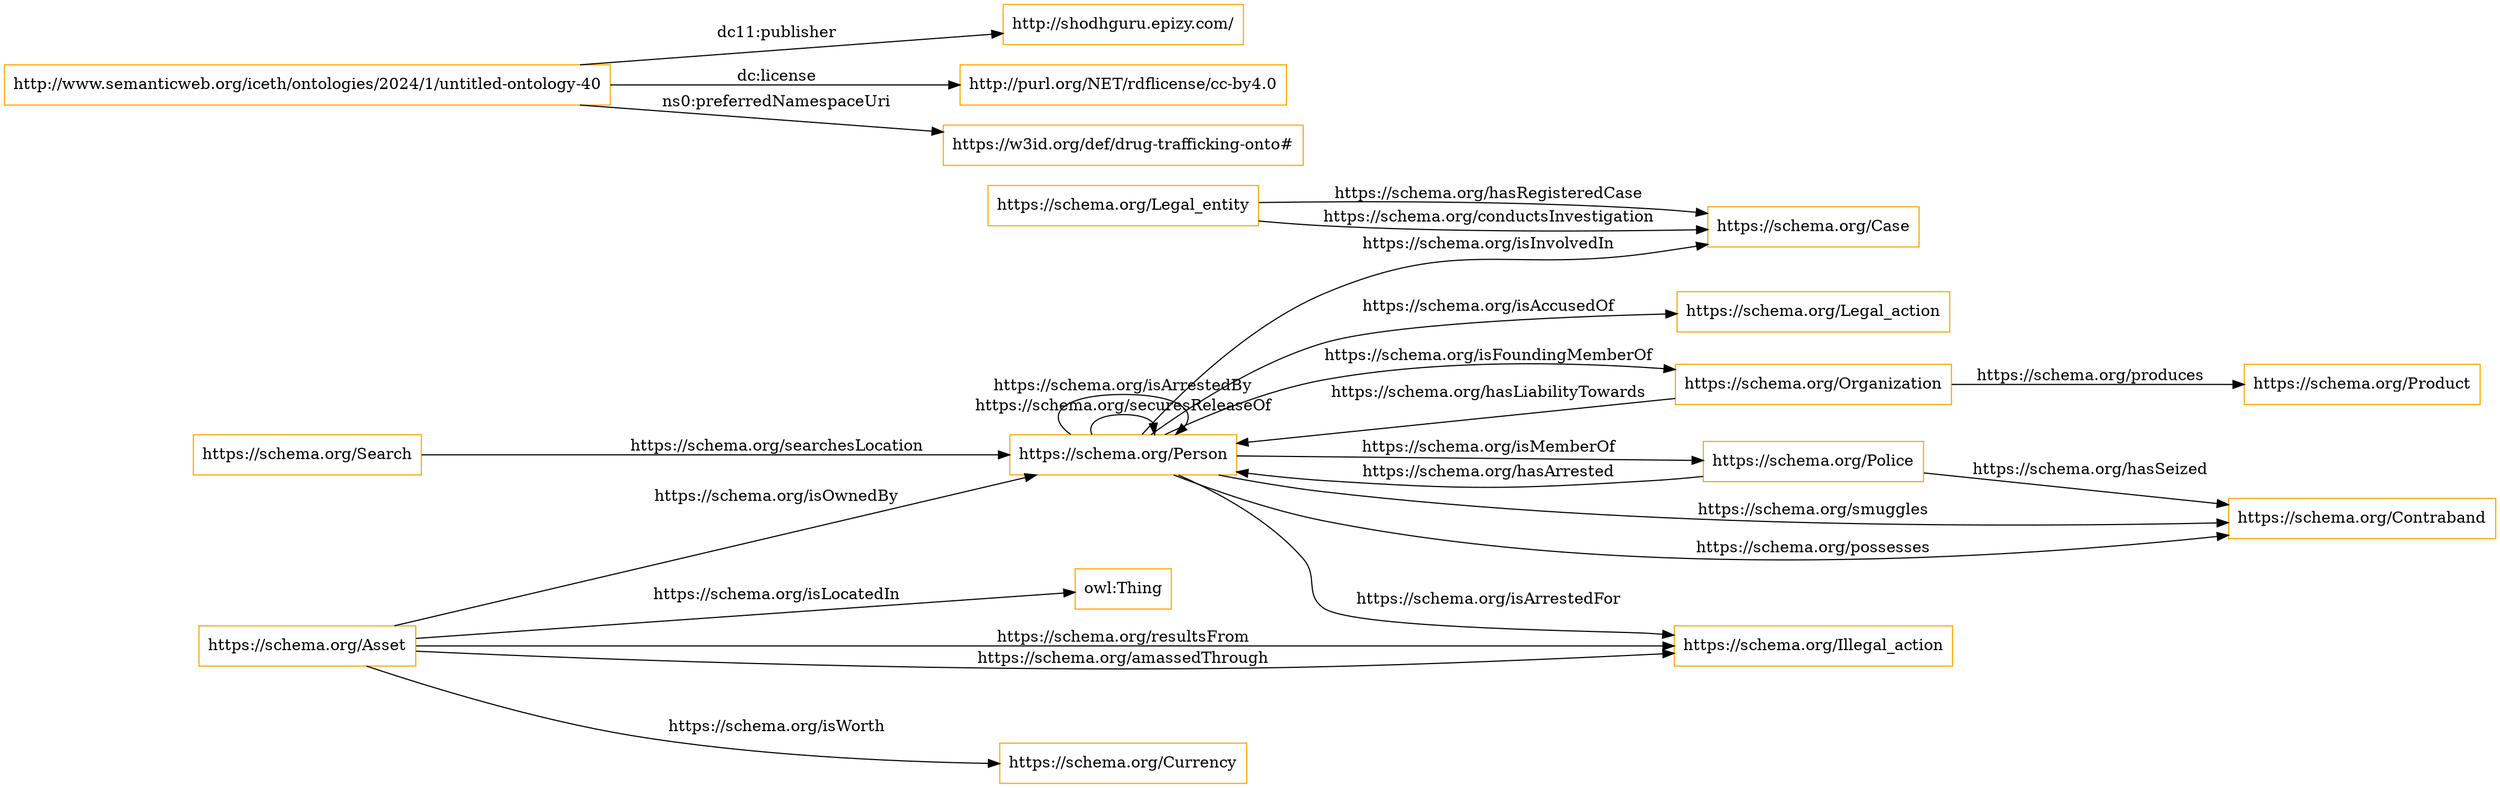 digraph ar2dtool_diagram { 
rankdir=LR;
size="1501"
node [shape = rectangle, color="orange"]; "https://schema.org/Legal_entity" "https://schema.org/Illegal_action" "https://schema.org/Legal_action" "https://schema.org/Police" "https://schema.org/Currency" "https://schema.org/Product" "https://schema.org/Contraband" "https://schema.org/Person" "https://schema.org/Search" "https://schema.org/Organization" "https://schema.org/Asset" "https://schema.org/Case" ; /*classes style*/
	"http://www.semanticweb.org/iceth/ontologies/2024/1/untitled-ontology-40" -> "http://shodhguru.epizy.com/" [ label = "dc11:publisher" ];
	"http://www.semanticweb.org/iceth/ontologies/2024/1/untitled-ontology-40" -> "http://purl.org/NET/rdflicense/cc-by4.0" [ label = "dc:license" ];
	"http://www.semanticweb.org/iceth/ontologies/2024/1/untitled-ontology-40" -> "https://w3id.org/def/drug-trafficking-onto#" [ label = "ns0:preferredNamespaceUri" ];
	"https://schema.org/Person" -> "https://schema.org/Police" [ label = "https://schema.org/isMemberOf" ];
	"https://schema.org/Organization" -> "https://schema.org/Person" [ label = "https://schema.org/hasLiabilityTowards" ];
	"https://schema.org/Person" -> "https://schema.org/Contraband" [ label = "https://schema.org/smuggles" ];
	"https://schema.org/Asset" -> "https://schema.org/Person" [ label = "https://schema.org/isOwnedBy" ];
	"https://schema.org/Police" -> "https://schema.org/Person" [ label = "https://schema.org/hasArrested" ];
	"https://schema.org/Person" -> "https://schema.org/Person" [ label = "https://schema.org/securesReleaseOf" ];
	"https://schema.org/Asset" -> "https://schema.org/Illegal_action" [ label = "https://schema.org/resultsFrom" ];
	"https://schema.org/Person" -> "https://schema.org/Legal_action" [ label = "https://schema.org/isAccusedOf" ];
	"https://schema.org/Legal_entity" -> "https://schema.org/Case" [ label = "https://schema.org/conductsInvestigation" ];
	"https://schema.org/Person" -> "https://schema.org/Contraband" [ label = "https://schema.org/possesses" ];
	"https://schema.org/Person" -> "https://schema.org/Organization" [ label = "https://schema.org/isFoundingMemberOf" ];
	"https://schema.org/Person" -> "https://schema.org/Person" [ label = "https://schema.org/isArrestedBy" ];
	"https://schema.org/Legal_entity" -> "https://schema.org/Case" [ label = "https://schema.org/hasRegisteredCase" ];
	"https://schema.org/Police" -> "https://schema.org/Contraband" [ label = "https://schema.org/hasSeized" ];
	"https://schema.org/Person" -> "https://schema.org/Illegal_action" [ label = "https://schema.org/isArrestedFor" ];
	"https://schema.org/Organization" -> "https://schema.org/Product" [ label = "https://schema.org/produces" ];
	"https://schema.org/Asset" -> "https://schema.org/Illegal_action" [ label = "https://schema.org/amassedThrough" ];
	"https://schema.org/Asset" -> "https://schema.org/Currency" [ label = "https://schema.org/isWorth" ];
	"https://schema.org/Search" -> "https://schema.org/Person" [ label = "https://schema.org/searchesLocation" ];
	"https://schema.org/Person" -> "https://schema.org/Case" [ label = "https://schema.org/isInvolvedIn" ];
	"https://schema.org/Asset" -> "owl:Thing" [ label = "https://schema.org/isLocatedIn" ];

}

